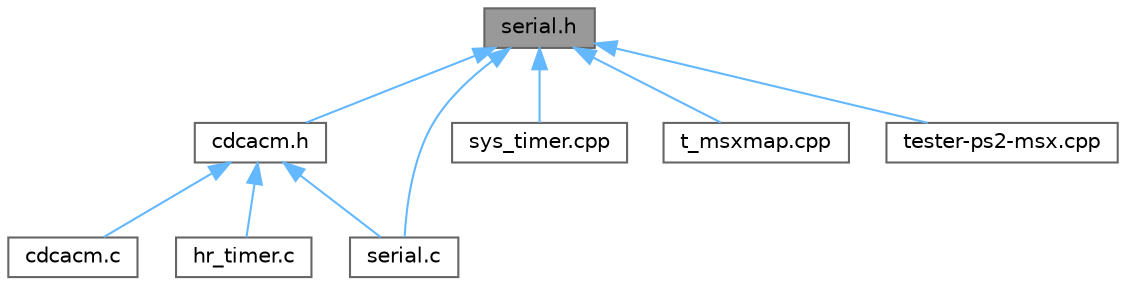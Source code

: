 digraph "serial.h"
{
 // LATEX_PDF_SIZE
  bgcolor="transparent";
  edge [fontname=Helvetica,fontsize=10,labelfontname=Helvetica,labelfontsize=10];
  node [fontname=Helvetica,fontsize=10,shape=box,height=0.2,width=0.4];
  Node1 [label="serial.h",height=0.2,width=0.4,color="gray40", fillcolor="grey60", style="filled", fontcolor="black",tooltip="USART with DMA support routines on STM32F1 and STM32F4. Header file of serial.c."];
  Node1 -> Node2 [dir="back",color="steelblue1",style="solid"];
  Node2 [label="cdcacm.h",height=0.2,width=0.4,color="grey40", fillcolor="white", style="filled",URL="$cdcacm_8h.html",tooltip="USB Support routines group on STM32F4 and STM32F1. Header file of cdcacm.c."];
  Node2 -> Node3 [dir="back",color="steelblue1",style="solid"];
  Node3 [label="cdcacm.c",height=0.2,width=0.4,color="grey40", fillcolor="white", style="filled",URL="$cdcacm_8c.html",tooltip="USB Support routines group on STM32F4 and STM32F1"];
  Node2 -> Node4 [dir="back",color="steelblue1",style="solid"];
  Node4 [label="hr_timer.c",height=0.2,width=0.4,color="grey40", fillcolor="white", style="filled",URL="$hr__timer_8c.html",tooltip="High Resolution Timer routines"];
  Node2 -> Node5 [dir="back",color="steelblue1",style="solid"];
  Node5 [label="serial.c",height=0.2,width=0.4,color="grey40", fillcolor="white", style="filled",URL="$serial_8c.html",tooltip="USART with DMA support routines on STM32F1 and STM32F4"];
  Node1 -> Node5 [dir="back",color="steelblue1",style="solid"];
  Node1 -> Node6 [dir="back",color="steelblue1",style="solid"];
  Node6 [label="sys_timer.cpp",height=0.2,width=0.4,color="grey40", fillcolor="white", style="filled",URL="$sys__timer_8cpp.html",tooltip="System Timer: Marks led blinking, depending on the selected scan rate. Starts reading PS/2 to MSX ada..."];
  Node1 -> Node7 [dir="back",color="steelblue1",style="solid"];
  Node7 [label="t_msxmap.cpp",height=0.2,width=0.4,color="grey40", fillcolor="white", style="filled",URL="$t__msxmap_8cpp.html",tooltip="General port initializations, complementary string function and mounts data of MSX adapter changes"];
  Node1 -> Node8 [dir="back",color="steelblue1",style="solid"];
  Node8 [label="tester-ps2-msx.cpp",height=0.2,width=0.4,color="grey40", fillcolor="white", style="filled",URL="$tester-ps2-msx_8cpp.html",tooltip="Main code. Created as Bare Metal (no OS needed)"];
}
